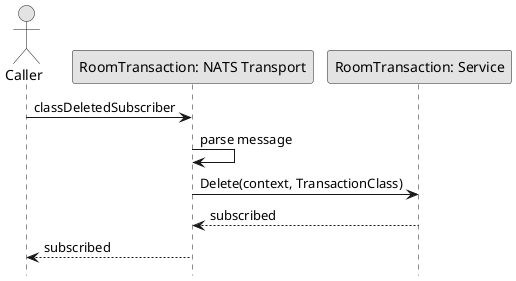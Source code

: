 @startuml SubscribeClassDeleted

skinparam ConditionStyle hline
skinparam Monochrome true
skinparam Shadowing false
hide footbox

actor Caller
participant "RoomTransaction: NATS Transport" as RoomTransactionNATSTransport
participant "RoomTransaction: Service" as RoomTransactionService


Caller->RoomTransactionNATSTransport: classDeletedSubscriber
RoomTransactionNATSTransport->RoomTransactionNATSTransport: parse message
RoomTransactionNATSTransport->RoomTransactionService: Delete(context, TransactionClass)
RoomTransactionService-->RoomTransactionNATSTransport: subscribed
RoomTransactionNATSTransport-->Caller: subscribed


@enduml